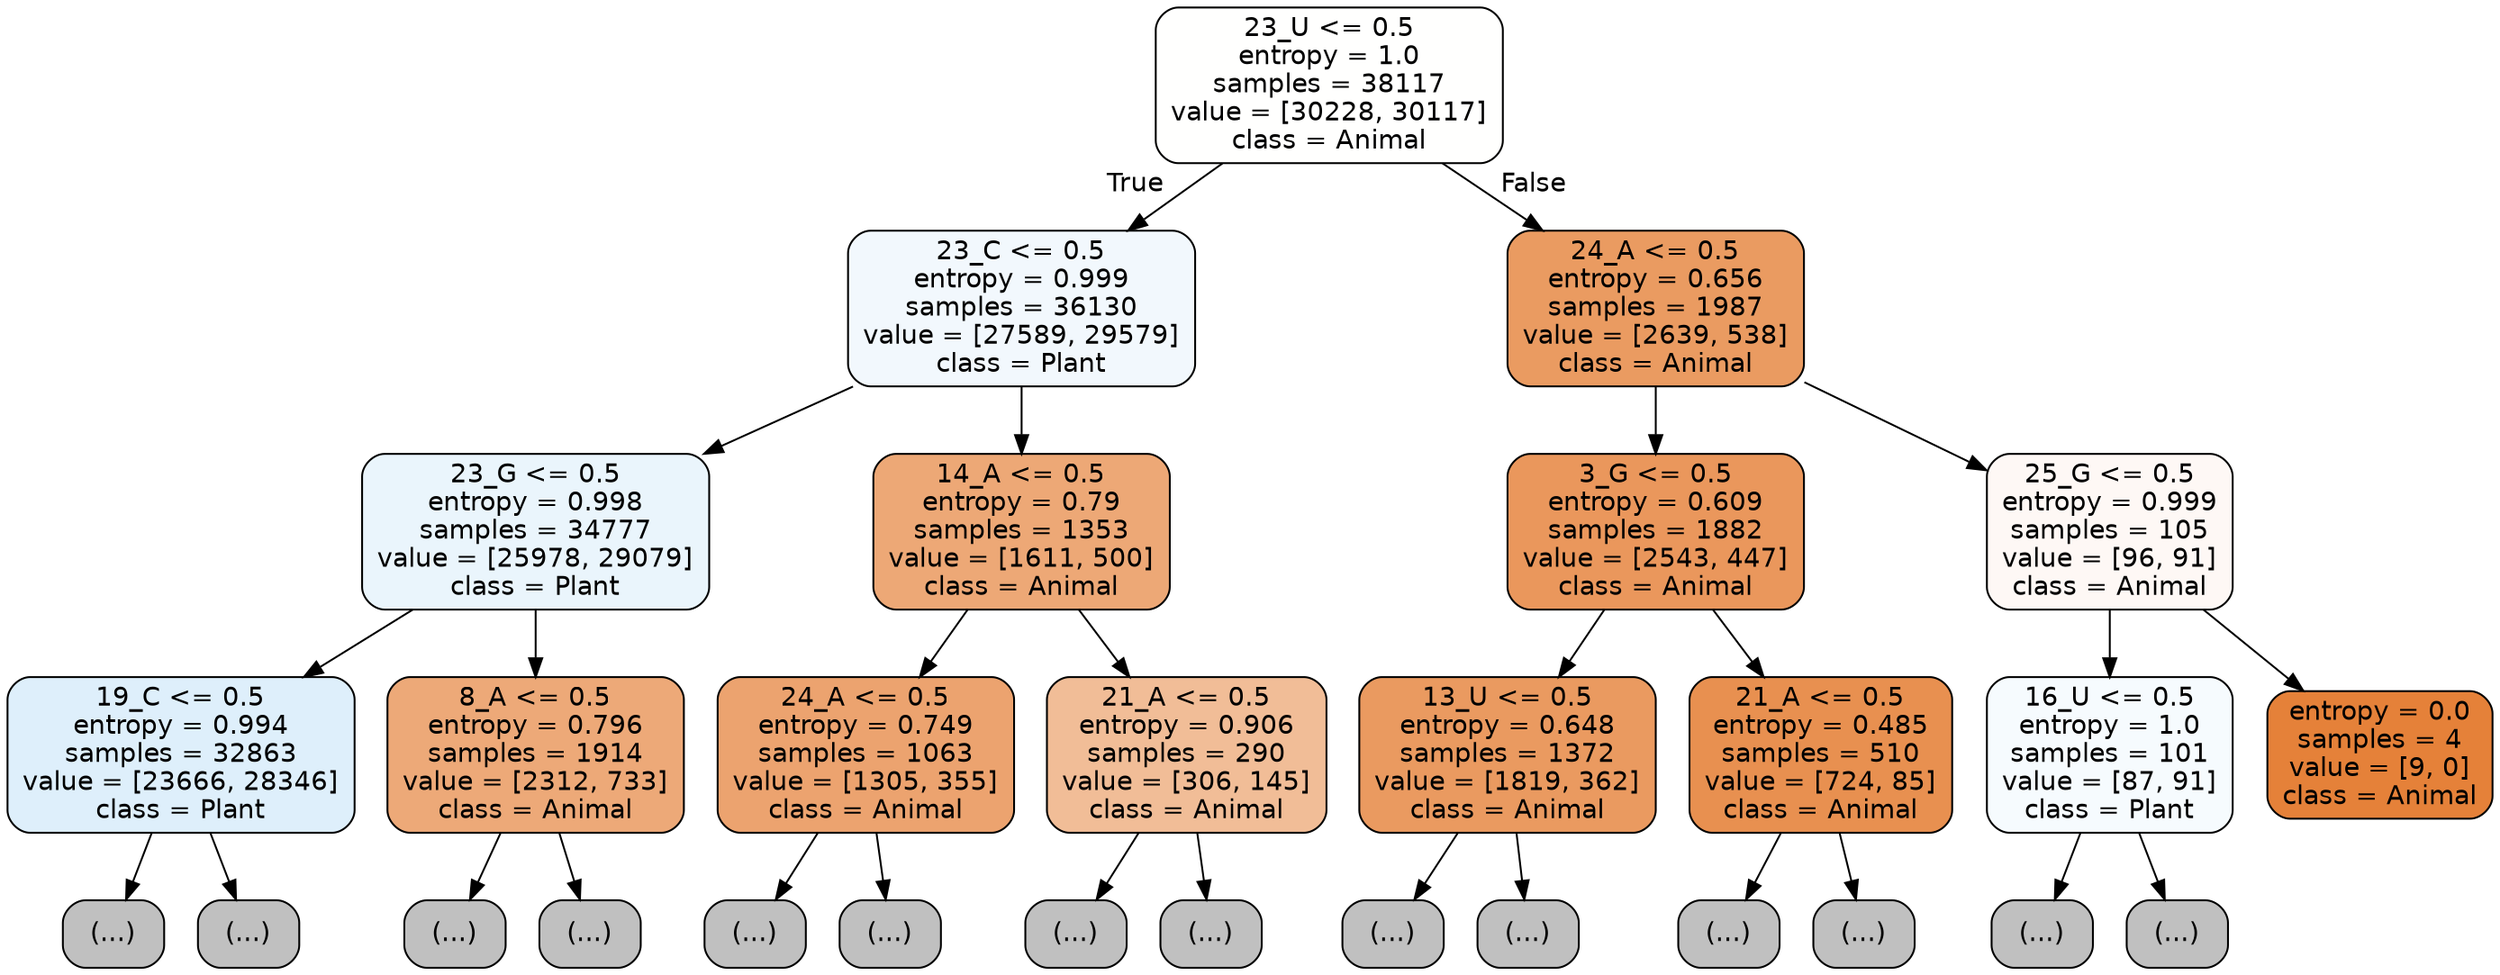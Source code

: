 digraph Tree {
node [shape=box, style="filled, rounded", color="black", fontname="helvetica"] ;
edge [fontname="helvetica"] ;
0 [label="23_U <= 0.5\nentropy = 1.0\nsamples = 38117\nvalue = [30228, 30117]\nclass = Animal", fillcolor="#fffffe"] ;
1 [label="23_C <= 0.5\nentropy = 0.999\nsamples = 36130\nvalue = [27589, 29579]\nclass = Plant", fillcolor="#f2f8fd"] ;
0 -> 1 [labeldistance=2.5, labelangle=45, headlabel="True"] ;
2 [label="23_G <= 0.5\nentropy = 0.998\nsamples = 34777\nvalue = [25978, 29079]\nclass = Plant", fillcolor="#eaf5fc"] ;
1 -> 2 ;
3 [label="19_C <= 0.5\nentropy = 0.994\nsamples = 32863\nvalue = [23666, 28346]\nclass = Plant", fillcolor="#deeffb"] ;
2 -> 3 ;
4 [label="(...)", fillcolor="#C0C0C0"] ;
3 -> 4 ;
11121 [label="(...)", fillcolor="#C0C0C0"] ;
3 -> 11121 ;
14718 [label="8_A <= 0.5\nentropy = 0.796\nsamples = 1914\nvalue = [2312, 733]\nclass = Animal", fillcolor="#eda978"] ;
2 -> 14718 ;
14719 [label="(...)", fillcolor="#C0C0C0"] ;
14718 -> 14719 ;
15276 [label="(...)", fillcolor="#C0C0C0"] ;
14718 -> 15276 ;
15491 [label="14_A <= 0.5\nentropy = 0.79\nsamples = 1353\nvalue = [1611, 500]\nclass = Animal", fillcolor="#eda876"] ;
1 -> 15491 ;
15492 [label="24_A <= 0.5\nentropy = 0.749\nsamples = 1063\nvalue = [1305, 355]\nclass = Animal", fillcolor="#eca36f"] ;
15491 -> 15492 ;
15493 [label="(...)", fillcolor="#C0C0C0"] ;
15492 -> 15493 ;
15922 [label="(...)", fillcolor="#C0C0C0"] ;
15492 -> 15922 ;
15973 [label="21_A <= 0.5\nentropy = 0.906\nsamples = 290\nvalue = [306, 145]\nclass = Animal", fillcolor="#f1bd97"] ;
15491 -> 15973 ;
15974 [label="(...)", fillcolor="#C0C0C0"] ;
15973 -> 15974 ;
16099 [label="(...)", fillcolor="#C0C0C0"] ;
15973 -> 16099 ;
16144 [label="24_A <= 0.5\nentropy = 0.656\nsamples = 1987\nvalue = [2639, 538]\nclass = Animal", fillcolor="#ea9b61"] ;
0 -> 16144 [labeldistance=2.5, labelangle=-45, headlabel="False"] ;
16145 [label="3_G <= 0.5\nentropy = 0.609\nsamples = 1882\nvalue = [2543, 447]\nclass = Animal", fillcolor="#ea975c"] ;
16144 -> 16145 ;
16146 [label="13_U <= 0.5\nentropy = 0.648\nsamples = 1372\nvalue = [1819, 362]\nclass = Animal", fillcolor="#ea9a60"] ;
16145 -> 16146 ;
16147 [label="(...)", fillcolor="#C0C0C0"] ;
16146 -> 16147 ;
16516 [label="(...)", fillcolor="#C0C0C0"] ;
16146 -> 16516 ;
16651 [label="21_A <= 0.5\nentropy = 0.485\nsamples = 510\nvalue = [724, 85]\nclass = Animal", fillcolor="#e89050"] ;
16145 -> 16651 ;
16652 [label="(...)", fillcolor="#C0C0C0"] ;
16651 -> 16652 ;
16789 [label="(...)", fillcolor="#C0C0C0"] ;
16651 -> 16789 ;
16810 [label="25_G <= 0.5\nentropy = 0.999\nsamples = 105\nvalue = [96, 91]\nclass = Animal", fillcolor="#fef8f5"] ;
16144 -> 16810 ;
16811 [label="16_U <= 0.5\nentropy = 1.0\nsamples = 101\nvalue = [87, 91]\nclass = Plant", fillcolor="#f6fbfe"] ;
16810 -> 16811 ;
16812 [label="(...)", fillcolor="#C0C0C0"] ;
16811 -> 16812 ;
16861 [label="(...)", fillcolor="#C0C0C0"] ;
16811 -> 16861 ;
16882 [label="entropy = 0.0\nsamples = 4\nvalue = [9, 0]\nclass = Animal", fillcolor="#e58139"] ;
16810 -> 16882 ;
}